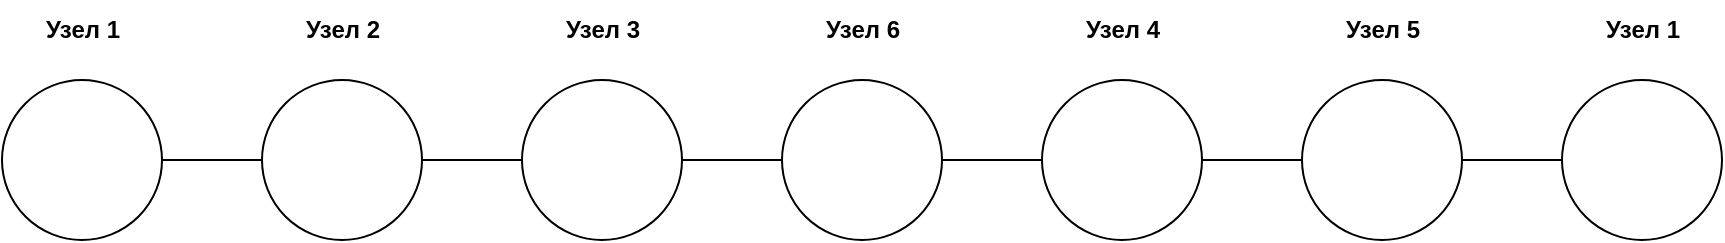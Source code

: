 <mxfile version="21.1.2" type="device" pages="2">
  <diagram name="Страница 1" id="MgpPTFkBvNBCX2CxRrta">
    <mxGraphModel dx="1098" dy="988" grid="1" gridSize="10" guides="1" tooltips="1" connect="1" arrows="1" fold="1" page="1" pageScale="1" pageWidth="827" pageHeight="1169" math="0" shadow="0">
      <root>
        <mxCell id="0" />
        <mxCell id="1" parent="0" />
        <mxCell id="VLzlj0JoGTtC-6-X7d_V-8" value="" style="endArrow=none;html=1;rounded=0;exitX=1;exitY=0.5;exitDx=0;exitDy=0;entryX=0;entryY=0.5;entryDx=0;entryDy=0;" edge="1" parent="1" source="VLzlj0JoGTtC-6-X7d_V-1" target="VLzlj0JoGTtC-6-X7d_V-15">
          <mxGeometry width="50" height="50" relative="1" as="geometry">
            <mxPoint x="390" y="530" as="sourcePoint" />
            <mxPoint x="440" y="480" as="targetPoint" />
          </mxGeometry>
        </mxCell>
        <mxCell id="VLzlj0JoGTtC-6-X7d_V-1" value="" style="ellipse;whiteSpace=wrap;html=1;aspect=fixed;" vertex="1" parent="1">
          <mxGeometry x="60" y="110" width="80" height="80" as="geometry" />
        </mxCell>
        <mxCell id="VLzlj0JoGTtC-6-X7d_V-2" value="" style="ellipse;whiteSpace=wrap;html=1;aspect=fixed;" vertex="1" parent="1">
          <mxGeometry x="190" y="110" width="80" height="80" as="geometry" />
        </mxCell>
        <mxCell id="VLzlj0JoGTtC-6-X7d_V-3" value="" style="ellipse;whiteSpace=wrap;html=1;aspect=fixed;" vertex="1" parent="1">
          <mxGeometry x="710" y="110" width="80" height="80" as="geometry" />
        </mxCell>
        <mxCell id="VLzlj0JoGTtC-6-X7d_V-4" value="" style="ellipse;whiteSpace=wrap;html=1;aspect=fixed;" vertex="1" parent="1">
          <mxGeometry x="320" y="110" width="80" height="80" as="geometry" />
        </mxCell>
        <mxCell id="VLzlj0JoGTtC-6-X7d_V-5" value="" style="ellipse;whiteSpace=wrap;html=1;aspect=fixed;" vertex="1" parent="1">
          <mxGeometry x="450" y="110" width="80" height="80" as="geometry" />
        </mxCell>
        <mxCell id="VLzlj0JoGTtC-6-X7d_V-6" value="" style="ellipse;whiteSpace=wrap;html=1;aspect=fixed;" vertex="1" parent="1">
          <mxGeometry x="580" y="110" width="80" height="80" as="geometry" />
        </mxCell>
        <mxCell id="VLzlj0JoGTtC-6-X7d_V-9" value="&lt;b&gt;Узел 1&lt;/b&gt;" style="text;html=1;align=center;verticalAlign=middle;resizable=0;points=[];autosize=1;strokeColor=none;fillColor=none;" vertex="1" parent="1">
          <mxGeometry x="70" y="70" width="60" height="30" as="geometry" />
        </mxCell>
        <mxCell id="VLzlj0JoGTtC-6-X7d_V-10" value="&lt;b&gt;Узел 2&lt;/b&gt;" style="text;html=1;align=center;verticalAlign=middle;resizable=0;points=[];autosize=1;strokeColor=none;fillColor=none;" vertex="1" parent="1">
          <mxGeometry x="200" y="70" width="60" height="30" as="geometry" />
        </mxCell>
        <mxCell id="VLzlj0JoGTtC-6-X7d_V-11" value="&lt;b&gt;Узел 3&lt;/b&gt;" style="text;html=1;align=center;verticalAlign=middle;resizable=0;points=[];autosize=1;strokeColor=none;fillColor=none;" vertex="1" parent="1">
          <mxGeometry x="330" y="70" width="60" height="30" as="geometry" />
        </mxCell>
        <mxCell id="VLzlj0JoGTtC-6-X7d_V-12" value="&lt;b&gt;Узел 6&lt;/b&gt;" style="text;html=1;align=center;verticalAlign=middle;resizable=0;points=[];autosize=1;strokeColor=none;fillColor=none;" vertex="1" parent="1">
          <mxGeometry x="460" y="70" width="60" height="30" as="geometry" />
        </mxCell>
        <mxCell id="VLzlj0JoGTtC-6-X7d_V-13" value="&lt;b&gt;Узел 4&lt;/b&gt;" style="text;html=1;align=center;verticalAlign=middle;resizable=0;points=[];autosize=1;strokeColor=none;fillColor=none;" vertex="1" parent="1">
          <mxGeometry x="590" y="70" width="60" height="30" as="geometry" />
        </mxCell>
        <mxCell id="VLzlj0JoGTtC-6-X7d_V-14" value="&lt;b&gt;Узел 5&lt;/b&gt;" style="text;html=1;align=center;verticalAlign=middle;resizable=0;points=[];autosize=1;strokeColor=none;fillColor=none;" vertex="1" parent="1">
          <mxGeometry x="720" y="70" width="60" height="30" as="geometry" />
        </mxCell>
        <mxCell id="VLzlj0JoGTtC-6-X7d_V-15" value="" style="ellipse;whiteSpace=wrap;html=1;aspect=fixed;" vertex="1" parent="1">
          <mxGeometry x="840" y="110" width="80" height="80" as="geometry" />
        </mxCell>
        <mxCell id="VLzlj0JoGTtC-6-X7d_V-16" value="&lt;b&gt;Узел 1&lt;/b&gt;" style="text;html=1;align=center;verticalAlign=middle;resizable=0;points=[];autosize=1;strokeColor=none;fillColor=none;" vertex="1" parent="1">
          <mxGeometry x="850" y="70" width="60" height="30" as="geometry" />
        </mxCell>
      </root>
    </mxGraphModel>
  </diagram>
  <diagram id="3vVcwH_rPTlqqY4bsaB8" name="Страница 2">
    <mxGraphModel dx="1098" dy="988" grid="1" gridSize="10" guides="1" tooltips="1" connect="1" arrows="1" fold="1" page="1" pageScale="1" pageWidth="827" pageHeight="1169" math="0" shadow="0">
      <root>
        <mxCell id="0" />
        <mxCell id="1" parent="0" />
        <mxCell id="eKpBJkRYis4F-jtHyKLW-17" value="" style="endArrow=none;dashed=1;html=1;rounded=0;exitX=1.025;exitY=0.625;exitDx=0;exitDy=0;exitPerimeter=0;entryX=0;entryY=0.625;entryDx=0;entryDy=0;entryPerimeter=0;" edge="1" parent="1" source="eKpBJkRYis4F-jtHyKLW-2" target="eKpBJkRYis4F-jtHyKLW-4">
          <mxGeometry width="50" height="50" relative="1" as="geometry">
            <mxPoint x="390" y="530" as="sourcePoint" />
            <mxPoint x="440" y="480" as="targetPoint" />
          </mxGeometry>
        </mxCell>
        <mxCell id="eKpBJkRYis4F-jtHyKLW-16" value="" style="endArrow=none;dashed=1;html=1;rounded=0;exitX=1;exitY=0.5;exitDx=0;exitDy=0;entryX=0;entryY=0.5;entryDx=0;entryDy=0;" edge="1" parent="1" source="eKpBJkRYis4F-jtHyKLW-2" target="eKpBJkRYis4F-jtHyKLW-4">
          <mxGeometry width="50" height="50" relative="1" as="geometry">
            <mxPoint x="390" y="530" as="sourcePoint" />
            <mxPoint x="440" y="480" as="targetPoint" />
          </mxGeometry>
        </mxCell>
        <mxCell id="eKpBJkRYis4F-jtHyKLW-2" value="" style="ellipse;whiteSpace=wrap;html=1;aspect=fixed;" vertex="1" parent="1">
          <mxGeometry x="60" y="110" width="80" height="80" as="geometry" />
        </mxCell>
        <mxCell id="eKpBJkRYis4F-jtHyKLW-3" value="" style="ellipse;whiteSpace=wrap;html=1;aspect=fixed;" vertex="1" parent="1">
          <mxGeometry x="190" y="110" width="80" height="80" as="geometry" />
        </mxCell>
        <mxCell id="eKpBJkRYis4F-jtHyKLW-4" value="" style="ellipse;whiteSpace=wrap;html=1;aspect=fixed;" vertex="1" parent="1">
          <mxGeometry x="710" y="110" width="80" height="80" as="geometry" />
        </mxCell>
        <mxCell id="eKpBJkRYis4F-jtHyKLW-5" value="" style="ellipse;whiteSpace=wrap;html=1;aspect=fixed;" vertex="1" parent="1">
          <mxGeometry x="320" y="110" width="80" height="80" as="geometry" />
        </mxCell>
        <mxCell id="eKpBJkRYis4F-jtHyKLW-6" value="" style="ellipse;whiteSpace=wrap;html=1;aspect=fixed;" vertex="1" parent="1">
          <mxGeometry x="450" y="110" width="80" height="80" as="geometry" />
        </mxCell>
        <mxCell id="eKpBJkRYis4F-jtHyKLW-7" value="" style="ellipse;whiteSpace=wrap;html=1;aspect=fixed;" vertex="1" parent="1">
          <mxGeometry x="580" y="110" width="80" height="80" as="geometry" />
        </mxCell>
        <mxCell id="eKpBJkRYis4F-jtHyKLW-8" value="&lt;b&gt;Узел 1&lt;/b&gt;" style="text;html=1;align=center;verticalAlign=middle;resizable=0;points=[];autosize=1;strokeColor=none;fillColor=none;" vertex="1" parent="1">
          <mxGeometry x="70" y="70" width="60" height="30" as="geometry" />
        </mxCell>
        <mxCell id="eKpBJkRYis4F-jtHyKLW-9" value="&lt;b&gt;Узел 2&lt;/b&gt;" style="text;html=1;align=center;verticalAlign=middle;resizable=0;points=[];autosize=1;strokeColor=none;fillColor=none;" vertex="1" parent="1">
          <mxGeometry x="200" y="70" width="60" height="30" as="geometry" />
        </mxCell>
        <mxCell id="eKpBJkRYis4F-jtHyKLW-10" value="&lt;b&gt;Узел 3&lt;/b&gt;" style="text;html=1;align=center;verticalAlign=middle;resizable=0;points=[];autosize=1;strokeColor=none;fillColor=none;" vertex="1" parent="1">
          <mxGeometry x="330" y="70" width="60" height="30" as="geometry" />
        </mxCell>
        <mxCell id="eKpBJkRYis4F-jtHyKLW-11" value="&lt;b&gt;Узел 6&lt;/b&gt;" style="text;html=1;align=center;verticalAlign=middle;resizable=0;points=[];autosize=1;strokeColor=none;fillColor=none;" vertex="1" parent="1">
          <mxGeometry x="460" y="70" width="60" height="30" as="geometry" />
        </mxCell>
        <mxCell id="eKpBJkRYis4F-jtHyKLW-12" value="&lt;b&gt;Узел 4&lt;/b&gt;" style="text;html=1;align=center;verticalAlign=middle;resizable=0;points=[];autosize=1;strokeColor=none;fillColor=none;" vertex="1" parent="1">
          <mxGeometry x="590" y="70" width="60" height="30" as="geometry" />
        </mxCell>
        <mxCell id="eKpBJkRYis4F-jtHyKLW-13" value="&lt;b&gt;Узел 5&lt;/b&gt;" style="text;html=1;align=center;verticalAlign=middle;resizable=0;points=[];autosize=1;strokeColor=none;fillColor=none;" vertex="1" parent="1">
          <mxGeometry x="720" y="70" width="60" height="30" as="geometry" />
        </mxCell>
      </root>
    </mxGraphModel>
  </diagram>
</mxfile>
